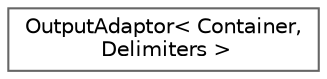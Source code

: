 digraph "Graphical Class Hierarchy"
{
 // LATEX_PDF_SIZE
  bgcolor="transparent";
  edge [fontname=Helvetica,fontsize=10,labelfontname=Helvetica,labelfontsize=10];
  node [fontname=Helvetica,fontsize=10,shape=box,height=0.2,width=0.4];
  rankdir="LR";
  Node0 [id="Node000000",label="OutputAdaptor\< Container,\l Delimiters \>",height=0.2,width=0.4,color="grey40", fillcolor="white", style="filled",URL="$classFoam_1_1FlatOutput_1_1OutputAdaptor.html",tooltip=" "];
}
